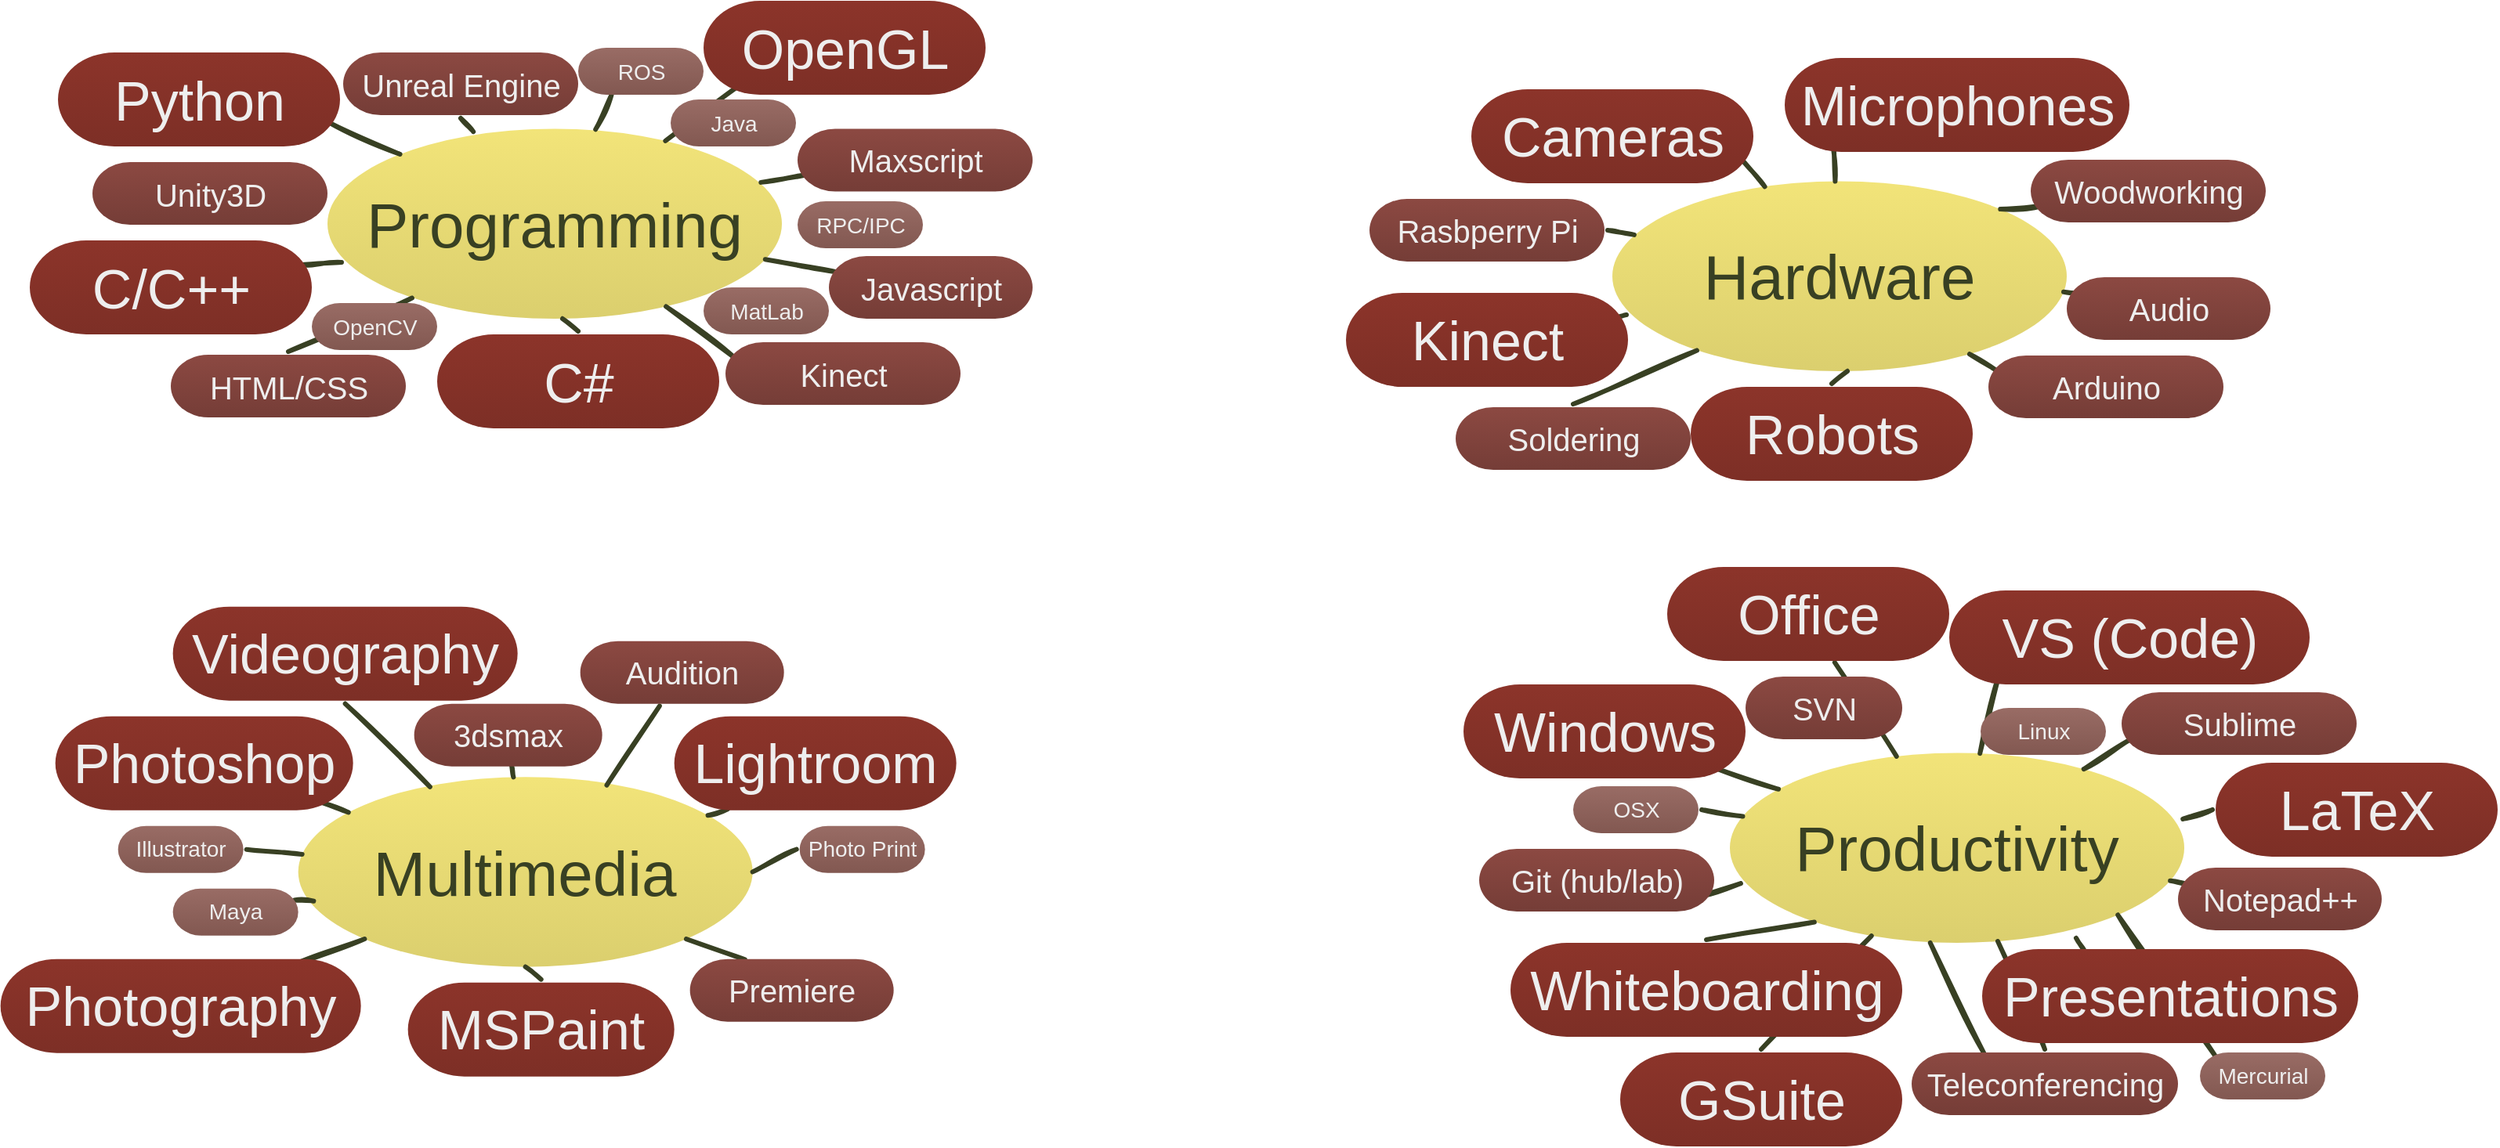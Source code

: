 <mxfile version="13.10.9" type="github">
  <diagram id="6a731a19-8d31-9384-78a2-239565b7b9f0" name="Page-1">
    <mxGraphModel dx="2" dy="1" grid="1" gridSize="10" guides="1" tooltips="1" connect="1" arrows="1" fold="1" page="1" pageScale="1" pageWidth="1600" pageHeight="800" background="#ffffff" math="0" shadow="0">
      <root>
        <mxCell id="0" />
        <mxCell id="1" parent="0" />
        <mxCell id="1350" value="Hardware" style="ellipse;whiteSpace=wrap;html=1;shadow=0;fontFamily=Helvetica;fontSize=40;align=center;strokeWidth=3;strokeColor=none;fillColor=#F2E479;fontColor=#384023;gradientColor=#DBCF6E;fontStyle=0;perimeter=ellipsePerimeter;" parent="1" vertex="1">
          <mxGeometry x="1030" y="128.75" width="290" height="121.25" as="geometry" />
        </mxCell>
        <mxCell id="iaC6b17GLmA-YWx4HKnk-1615" style="edgeStyle=none;rounded=0;sketch=1;fillWeight=0;hachureGap=4;hachureAngle=-41;jiggle=1;simplification=0;orthogonalLoop=1;jettySize=auto;html=1;exitX=0;exitY=0.75;exitDx=0;exitDy=0;entryX=1;entryY=0;entryDx=0;entryDy=0;startSize=5;endArrow=none;strokeColor=#384023;strokeWidth=3;fillColor=#b0e3e6;fontSize=35;fontColor=#384023;" parent="1" source="iaC6b17GLmA-YWx4HKnk-1555" target="1350" edge="1">
          <mxGeometry relative="1" as="geometry" />
        </mxCell>
        <mxCell id="iaC6b17GLmA-YWx4HKnk-1555" value="Woodworking" style="rounded=1;strokeWidth=3;shadow=0;html=1;fontSize=20;strokeColor=none;fontColor=#EEEEEE;arcSize=60;absoluteArcSize=0;perimeter=ellipsePerimeter;fillColor=#8C4942;gradientColor=#753D37;" parent="1" vertex="1">
          <mxGeometry x="1297" y="115" width="150" height="40" as="geometry" />
        </mxCell>
        <mxCell id="iaC6b17GLmA-YWx4HKnk-1620" style="edgeStyle=none;rounded=0;sketch=1;fillWeight=0;hachureGap=4;hachureAngle=-41;jiggle=1;simplification=0;orthogonalLoop=1;jettySize=auto;html=1;exitX=1;exitY=0.5;exitDx=0;exitDy=0;startSize=5;endArrow=none;strokeColor=#384023;strokeWidth=3;fillColor=#b0e3e6;fontSize=35;fontColor=#384023;entryX=0.048;entryY=0.282;entryDx=0;entryDy=0;entryPerimeter=0;" parent="1" source="iaC6b17GLmA-YWx4HKnk-1567" target="1350" edge="1">
          <mxGeometry relative="1" as="geometry" />
        </mxCell>
        <mxCell id="iaC6b17GLmA-YWx4HKnk-1567" value="Rasbperry Pi" style="rounded=1;strokeWidth=3;shadow=0;html=1;fontSize=20;strokeColor=none;glass=0;perimeterSpacing=2;arcSize=60;fillOpacity=100;fontColor=#EEEEEE;absoluteArcSize=0;perimeter=ellipsePerimeter;fillColor=#8C4942;gradientColor=#753D37;" parent="1" vertex="1">
          <mxGeometry x="875" y="140" width="150" height="40" as="geometry" />
        </mxCell>
        <mxCell id="iaC6b17GLmA-YWx4HKnk-1618" style="edgeStyle=none;rounded=0;sketch=1;fillWeight=0;hachureGap=4;hachureAngle=-41;jiggle=1;simplification=0;orthogonalLoop=1;jettySize=auto;html=1;exitX=0;exitY=0.25;exitDx=0;exitDy=0;startSize=5;endArrow=none;strokeColor=#384023;strokeWidth=3;fillColor=#b0e3e6;fontSize=35;fontColor=#384023;" parent="1" source="iaC6b17GLmA-YWx4HKnk-1568" target="1350" edge="1">
          <mxGeometry relative="1" as="geometry" />
        </mxCell>
        <mxCell id="iaC6b17GLmA-YWx4HKnk-1568" value="Arduino" style="rounded=1;strokeWidth=3;shadow=0;html=1;fontSize=20;strokeColor=none;glass=0;perimeterSpacing=2;arcSize=60;fillOpacity=100;fontColor=#EEEEEE;absoluteArcSize=0;perimeter=ellipsePerimeter;fillColor=#8C4942;gradientColor=#753D37;" parent="1" vertex="1">
          <mxGeometry x="1270" y="240" width="150" height="40" as="geometry" />
        </mxCell>
        <mxCell id="iaC6b17GLmA-YWx4HKnk-1613" style="edgeStyle=none;rounded=0;sketch=1;fillWeight=0;hachureGap=4;hachureAngle=-41;jiggle=1;simplification=0;orthogonalLoop=1;jettySize=auto;html=1;exitX=1;exitY=0.75;exitDx=0;exitDy=0;startSize=5;endArrow=none;strokeColor=#384023;strokeWidth=3;fillColor=#b0e3e6;fontSize=35;fontColor=#384023;" parent="1" source="iaC6b17GLmA-YWx4HKnk-1569" target="1350" edge="1">
          <mxGeometry relative="1" as="geometry" />
        </mxCell>
        <mxCell id="iaC6b17GLmA-YWx4HKnk-1569" value="Cameras" style="rounded=1;strokeWidth=3;shadow=0;html=1;fontSize=35;strokeColor=none;fillColor=#8C342A;glass=0;perimeterSpacing=2;arcSize=60;fillOpacity=100;fontColor=#EEEEEE;absoluteArcSize=0;gradientColor=#7D2F26;perimeter=ellipsePerimeter;" parent="1" vertex="1">
          <mxGeometry x="940" y="70" width="180" height="60" as="geometry" />
        </mxCell>
        <mxCell id="iaC6b17GLmA-YWx4HKnk-1619" style="edgeStyle=none;rounded=0;sketch=1;fillWeight=0;hachureGap=4;hachureAngle=-41;jiggle=1;simplification=0;orthogonalLoop=1;jettySize=auto;html=1;exitX=1;exitY=0.25;exitDx=0;exitDy=0;entryX=0.031;entryY=0.703;entryDx=0;entryDy=0;entryPerimeter=0;startSize=5;endArrow=none;strokeColor=#384023;strokeWidth=3;fillColor=#b0e3e6;fontSize=35;fontColor=#384023;" parent="1" source="iaC6b17GLmA-YWx4HKnk-1579" target="1350" edge="1">
          <mxGeometry relative="1" as="geometry" />
        </mxCell>
        <mxCell id="iaC6b17GLmA-YWx4HKnk-1579" value="Kinect" style="rounded=1;strokeWidth=3;shadow=0;html=1;fontSize=35;strokeColor=none;fillColor=#8C342A;glass=0;perimeterSpacing=2;arcSize=60;fillOpacity=100;fontColor=#EEEEEE;absoluteArcSize=0;gradientColor=#7D2F26;perimeter=ellipsePerimeter;" parent="1" vertex="1">
          <mxGeometry x="860" y="200" width="180" height="60" as="geometry" />
        </mxCell>
        <mxCell id="iaC6b17GLmA-YWx4HKnk-1614" style="edgeStyle=none;rounded=0;sketch=1;fillWeight=0;hachureGap=4;hachureAngle=-41;jiggle=1;simplification=0;orthogonalLoop=1;jettySize=auto;html=1;exitX=0;exitY=1;exitDx=0;exitDy=0;startSize=5;endArrow=none;strokeColor=#384023;strokeWidth=3;fillColor=#b0e3e6;fontSize=35;fontColor=#384023;" parent="1" source="iaC6b17GLmA-YWx4HKnk-1582" target="1350" edge="1">
          <mxGeometry relative="1" as="geometry" />
        </mxCell>
        <mxCell id="iaC6b17GLmA-YWx4HKnk-1582" value="Microphones" style="rounded=1;strokeWidth=3;shadow=0;fontSize=35;strokeColor=none;fillColor=#8C342A;glass=0;perimeterSpacing=2;arcSize=60;fillOpacity=100;labelBackgroundColor=none;labelBorderColor=none;html=1;fontFamily=Helvetica;absoluteArcSize=0;imageAspect=1;portConstraintRotation=0;container=0;comic=0;fontColor=#EEEEEE;gradientColor=#7D2F26;perimeter=ellipsePerimeter;" parent="1" vertex="1">
          <mxGeometry x="1140" y="50" width="220" height="60" as="geometry" />
        </mxCell>
        <mxCell id="iaC6b17GLmA-YWx4HKnk-1622" style="edgeStyle=none;rounded=0;sketch=1;fillWeight=0;hachureGap=4;hachureAngle=-41;jiggle=1;simplification=0;orthogonalLoop=1;jettySize=auto;html=1;exitX=0.5;exitY=0;exitDx=0;exitDy=0;entryX=0.186;entryY=0.891;entryDx=0;entryDy=0;entryPerimeter=0;startSize=5;endArrow=none;strokeColor=#384023;strokeWidth=3;fillColor=#b0e3e6;fontSize=35;fontColor=#384023;" parent="1" source="iaC6b17GLmA-YWx4HKnk-1584" target="1350" edge="1">
          <mxGeometry relative="1" as="geometry" />
        </mxCell>
        <mxCell id="iaC6b17GLmA-YWx4HKnk-1584" value="Soldering" style="rounded=1;strokeWidth=3;shadow=0;html=1;fontSize=20;strokeColor=none;glass=0;perimeterSpacing=2;arcSize=60;fillOpacity=100;fontColor=#EEEEEE;absoluteArcSize=0;perimeter=ellipsePerimeter;fillColor=#8C4942;gradientColor=#753D37;" parent="1" vertex="1">
          <mxGeometry x="930" y="273" width="150" height="40" as="geometry" />
        </mxCell>
        <mxCell id="iaC6b17GLmA-YWx4HKnk-1616" style="edgeStyle=none;rounded=0;sketch=1;fillWeight=0;hachureGap=4;hachureAngle=-41;jiggle=1;simplification=0;orthogonalLoop=1;jettySize=auto;html=1;exitX=0;exitY=0.25;exitDx=0;exitDy=0;startSize=5;endArrow=none;strokeColor=#384023;strokeWidth=3;fillColor=#b0e3e6;fontSize=35;fontColor=#384023;" parent="1" source="iaC6b17GLmA-YWx4HKnk-1587" target="1350" edge="1">
          <mxGeometry relative="1" as="geometry" />
        </mxCell>
        <mxCell id="iaC6b17GLmA-YWx4HKnk-1587" value="Audio" style="rounded=1;strokeWidth=3;shadow=0;html=1;fontSize=20;glass=0;sketch=0;strokeColor=none;perimeterSpacing=2;arcSize=60;fillOpacity=100;fontColor=#EEEEEE;absoluteArcSize=0;perimeter=ellipsePerimeter;fillColor=#8C4942;gradientColor=#753D37;" parent="1" vertex="1">
          <mxGeometry x="1320" y="190" width="130" height="40" as="geometry" />
        </mxCell>
        <mxCell id="iaC6b17GLmA-YWx4HKnk-1617" style="edgeStyle=none;rounded=0;sketch=1;fillWeight=0;hachureGap=4;hachureAngle=-41;jiggle=1;simplification=0;orthogonalLoop=1;jettySize=auto;html=1;exitX=0.5;exitY=0;exitDx=0;exitDy=0;startSize=5;endArrow=none;strokeColor=#384023;strokeWidth=3;fillColor=#b0e3e6;fontSize=35;fontColor=#384023;" parent="1" source="iaC6b17GLmA-YWx4HKnk-1588" edge="1">
          <mxGeometry relative="1" as="geometry">
            <mxPoint x="1180" y="250" as="targetPoint" />
          </mxGeometry>
        </mxCell>
        <mxCell id="iaC6b17GLmA-YWx4HKnk-1588" value="Robots" style="rounded=1;strokeWidth=3;shadow=0;html=1;fontSize=35;strokeColor=none;fillColor=#8C342A;glass=0;perimeterSpacing=2;arcSize=60;fillOpacity=100;fontColor=#EEEEEE;absoluteArcSize=0;gradientColor=#7D2F26;perimeter=ellipsePerimeter;" parent="1" vertex="1">
          <mxGeometry x="1080" y="260" width="180" height="60" as="geometry" />
        </mxCell>
        <mxCell id="XpdubO5JGkFEaOIm9_27-1350" value="Programming" style="ellipse;whiteSpace=wrap;html=1;shadow=0;fontFamily=Helvetica;fontSize=40;align=center;strokeWidth=3;strokeColor=none;fillColor=#F2E479;fontColor=#384023;gradientColor=#DBCF6E;fontStyle=0;perimeter=ellipsePerimeter;" parent="1" vertex="1">
          <mxGeometry x="210" y="95.25" width="290" height="121.25" as="geometry" />
        </mxCell>
        <mxCell id="XpdubO5JGkFEaOIm9_27-1351" style="edgeStyle=none;rounded=0;sketch=1;fillWeight=0;hachureGap=4;hachureAngle=-41;jiggle=1;simplification=0;orthogonalLoop=1;jettySize=auto;html=1;exitX=0;exitY=0.75;exitDx=0;exitDy=0;entryX=0.954;entryY=0.282;entryDx=0;entryDy=0;entryPerimeter=0;startSize=5;endArrow=none;strokeColor=#384023;strokeWidth=3;fillColor=#b0e3e6;fontSize=35;fontColor=#384023;" parent="1" source="XpdubO5JGkFEaOIm9_27-1352" target="XpdubO5JGkFEaOIm9_27-1350" edge="1">
          <mxGeometry relative="1" as="geometry" />
        </mxCell>
        <mxCell id="XpdubO5JGkFEaOIm9_27-1352" value="Maxscript" style="rounded=1;strokeWidth=3;shadow=0;html=1;fontSize=20;strokeColor=none;fontColor=#EEEEEE;arcSize=60;absoluteArcSize=0;perimeter=ellipsePerimeter;fillColor=#8C4942;gradientColor=#753D37;" parent="1" vertex="1">
          <mxGeometry x="510" y="95.25" width="150" height="40" as="geometry" />
        </mxCell>
        <mxCell id="XpdubO5JGkFEaOIm9_27-1353" value="Unity3D" style="rounded=1;strokeWidth=3;shadow=0;html=1;fontSize=20;strokeColor=none;fontColor=#EEEEEE;arcSize=60;absoluteArcSize=0;perimeter=ellipsePerimeter;fillColor=#8C4942;gradientColor=#753D37;" parent="1" vertex="1">
          <mxGeometry x="60" y="116.5" width="150" height="40" as="geometry" />
        </mxCell>
        <mxCell id="XpdubO5JGkFEaOIm9_27-1354" style="edgeStyle=none;rounded=0;sketch=1;fillWeight=0;hachureGap=4;hachureAngle=-41;jiggle=1;simplification=0;orthogonalLoop=1;jettySize=auto;html=1;exitX=0.5;exitY=1;exitDx=0;exitDy=0;entryX=0.321;entryY=0.015;entryDx=0;entryDy=0;entryPerimeter=0;startSize=5;endArrow=none;strokeColor=#384023;strokeWidth=3;fillColor=#b0e3e6;fontSize=35;fontColor=#384023;" parent="1" source="XpdubO5JGkFEaOIm9_27-1355" target="XpdubO5JGkFEaOIm9_27-1350" edge="1">
          <mxGeometry relative="1" as="geometry" />
        </mxCell>
        <mxCell id="XpdubO5JGkFEaOIm9_27-1355" value="Unreal Engine" style="rounded=1;strokeWidth=3;shadow=0;html=1;fontSize=20;strokeColor=none;glass=0;perimeterSpacing=2;arcSize=60;fillOpacity=100;fontColor=#EEEEEE;absoluteArcSize=0;perimeter=ellipsePerimeter;fillColor=#8C4942;gradientColor=#753D37;" parent="1" vertex="1">
          <mxGeometry x="220" y="46.5" width="150" height="40" as="geometry" />
        </mxCell>
        <mxCell id="XpdubO5JGkFEaOIm9_27-1356" style="edgeStyle=none;rounded=0;sketch=1;fillWeight=0;hachureGap=4;hachureAngle=-41;jiggle=1;simplification=0;orthogonalLoop=1;jettySize=auto;html=1;exitX=0;exitY=0.25;exitDx=0;exitDy=0;startSize=5;endArrow=none;strokeColor=#384023;strokeWidth=3;fillColor=#b0e3e6;fontSize=35;fontColor=#384023;" parent="1" source="XpdubO5JGkFEaOIm9_27-1357" target="XpdubO5JGkFEaOIm9_27-1350" edge="1">
          <mxGeometry relative="1" as="geometry" />
        </mxCell>
        <mxCell id="XpdubO5JGkFEaOIm9_27-1357" value="Kinect" style="rounded=1;strokeWidth=3;shadow=0;html=1;fontSize=20;strokeColor=none;glass=0;perimeterSpacing=2;arcSize=60;fillOpacity=100;fontColor=#EEEEEE;absoluteArcSize=0;perimeter=ellipsePerimeter;fillColor=#8C4942;gradientColor=#753D37;" parent="1" vertex="1">
          <mxGeometry x="464" y="231.5" width="150" height="40" as="geometry" />
        </mxCell>
        <mxCell id="XpdubO5JGkFEaOIm9_27-1358" style="edgeStyle=none;rounded=0;sketch=1;fillWeight=0;hachureGap=4;hachureAngle=-41;jiggle=1;simplification=0;orthogonalLoop=1;jettySize=auto;html=1;exitX=1;exitY=0.75;exitDx=0;exitDy=0;startSize=5;endArrow=none;strokeColor=#384023;strokeWidth=3;fillColor=#b0e3e6;fontSize=35;fontColor=#384023;" parent="1" source="XpdubO5JGkFEaOIm9_27-1359" target="XpdubO5JGkFEaOIm9_27-1350" edge="1">
          <mxGeometry relative="1" as="geometry" />
        </mxCell>
        <mxCell id="XpdubO5JGkFEaOIm9_27-1359" value="Python" style="rounded=1;strokeWidth=3;shadow=0;html=1;fontSize=35;strokeColor=none;fillColor=#8C342A;glass=0;perimeterSpacing=2;arcSize=60;fillOpacity=100;fontColor=#EEEEEE;absoluteArcSize=0;gradientColor=#7D2F26;perimeter=ellipsePerimeter;" parent="1" vertex="1">
          <mxGeometry x="38" y="46.5" width="180" height="60" as="geometry" />
        </mxCell>
        <mxCell id="XpdubO5JGkFEaOIm9_27-1360" style="edgeStyle=none;rounded=0;sketch=1;fillWeight=0;hachureGap=4;hachureAngle=-41;jiggle=1;simplification=0;orthogonalLoop=1;jettySize=auto;html=1;exitX=1;exitY=0.25;exitDx=0;exitDy=0;entryX=0.031;entryY=0.703;entryDx=0;entryDy=0;entryPerimeter=0;startSize=5;endArrow=none;strokeColor=#384023;strokeWidth=3;fillColor=#b0e3e6;fontSize=35;fontColor=#384023;" parent="1" source="XpdubO5JGkFEaOIm9_27-1361" target="XpdubO5JGkFEaOIm9_27-1350" edge="1">
          <mxGeometry relative="1" as="geometry" />
        </mxCell>
        <mxCell id="XpdubO5JGkFEaOIm9_27-1361" value="C/C++" style="rounded=1;strokeWidth=3;shadow=0;html=1;fontSize=35;strokeColor=none;fillColor=#8C342A;glass=0;perimeterSpacing=2;arcSize=60;fillOpacity=100;fontColor=#EEEEEE;absoluteArcSize=0;gradientColor=#7D2F26;perimeter=ellipsePerimeter;" parent="1" vertex="1">
          <mxGeometry x="20" y="166.5" width="180" height="60" as="geometry" />
        </mxCell>
        <mxCell id="XpdubO5JGkFEaOIm9_27-1362" style="edgeStyle=none;rounded=0;sketch=1;fillWeight=0;hachureGap=4;hachureAngle=-41;jiggle=1;simplification=0;orthogonalLoop=1;jettySize=auto;html=1;exitX=0;exitY=1;exitDx=0;exitDy=0;startSize=5;endArrow=none;strokeColor=#384023;strokeWidth=3;fillColor=#b0e3e6;fontSize=35;fontColor=#384023;" parent="1" source="XpdubO5JGkFEaOIm9_27-1363" target="XpdubO5JGkFEaOIm9_27-1350" edge="1">
          <mxGeometry relative="1" as="geometry" />
        </mxCell>
        <mxCell id="XpdubO5JGkFEaOIm9_27-1363" value="OpenGL" style="rounded=1;strokeWidth=3;shadow=0;fontSize=35;strokeColor=none;fillColor=#8C342A;glass=0;perimeterSpacing=2;arcSize=60;fillOpacity=100;labelBackgroundColor=none;labelBorderColor=none;html=1;fontFamily=Helvetica;absoluteArcSize=0;imageAspect=1;portConstraintRotation=0;container=0;comic=0;fontColor=#EEEEEE;gradientColor=#7D2F26;perimeter=ellipsePerimeter;" parent="1" vertex="1">
          <mxGeometry x="450" y="13.5" width="180" height="60" as="geometry" />
        </mxCell>
        <mxCell id="XpdubO5JGkFEaOIm9_27-1364" style="edgeStyle=none;rounded=0;sketch=1;fillWeight=0;hachureGap=4;hachureAngle=-41;jiggle=1;simplification=0;orthogonalLoop=1;jettySize=auto;html=1;exitX=0.25;exitY=1;exitDx=0;exitDy=0;entryX=0.59;entryY=0.003;entryDx=0;entryDy=0;entryPerimeter=0;startSize=5;endArrow=none;strokeColor=#384023;strokeWidth=3;fillColor=#b0e3e6;fontSize=35;fontColor=#384023;" parent="1" source="XpdubO5JGkFEaOIm9_27-1365" target="XpdubO5JGkFEaOIm9_27-1350" edge="1">
          <mxGeometry relative="1" as="geometry" />
        </mxCell>
        <mxCell id="XpdubO5JGkFEaOIm9_27-1365" value="&lt;div style=&quot;font-size: 14px;&quot;&gt;ROS&lt;/div&gt;" style="rounded=1;strokeWidth=3;shadow=0;html=1;fontSize=14;strokeColor=none;glass=0;perimeterSpacing=2;arcSize=60;fillOpacity=100;fontColor=#EEEEEE;absoluteArcSize=0;perimeter=ellipsePerimeter;fillColor=#996C65;gradientColor=#825851;" parent="1" vertex="1">
          <mxGeometry x="370" y="43.5" width="80" height="30" as="geometry" />
        </mxCell>
        <mxCell id="XpdubO5JGkFEaOIm9_27-1366" style="edgeStyle=none;rounded=0;sketch=1;fillWeight=0;hachureGap=4;hachureAngle=-41;jiggle=1;simplification=0;orthogonalLoop=1;jettySize=auto;html=1;exitX=0.5;exitY=0;exitDx=0;exitDy=0;entryX=0.186;entryY=0.891;entryDx=0;entryDy=0;entryPerimeter=0;startSize=5;endArrow=none;strokeColor=#384023;strokeWidth=3;fillColor=#b0e3e6;fontSize=35;fontColor=#384023;" parent="1" source="XpdubO5JGkFEaOIm9_27-1367" target="XpdubO5JGkFEaOIm9_27-1350" edge="1">
          <mxGeometry relative="1" as="geometry" />
        </mxCell>
        <mxCell id="XpdubO5JGkFEaOIm9_27-1367" value="HTML/CSS" style="rounded=1;strokeWidth=3;shadow=0;html=1;fontSize=20;strokeColor=none;glass=0;perimeterSpacing=2;arcSize=60;fillOpacity=100;fontColor=#EEEEEE;absoluteArcSize=0;perimeter=ellipsePerimeter;fillColor=#8C4942;gradientColor=#753D37;" parent="1" vertex="1">
          <mxGeometry x="110" y="239.5" width="150" height="40" as="geometry" />
        </mxCell>
        <mxCell id="XpdubO5JGkFEaOIm9_27-1368" value="RPC/IPC" style="rounded=1;strokeWidth=3;shadow=0;html=1;fontSize=14;strokeColor=none;glass=0;perimeterSpacing=2;arcSize=60;fillOpacity=100;fontColor=#EEEEEE;absoluteArcSize=0;perimeter=ellipsePerimeter;fillColor=#996C65;gradientColor=#825851;" parent="1" vertex="1">
          <mxGeometry x="510" y="141.5" width="80" height="30" as="geometry" />
        </mxCell>
        <mxCell id="XpdubO5JGkFEaOIm9_27-1369" style="edgeStyle=none;rounded=0;sketch=1;fillWeight=0;hachureGap=4;hachureAngle=-41;jiggle=1;simplification=0;orthogonalLoop=1;jettySize=auto;html=1;exitX=0;exitY=0.25;exitDx=0;exitDy=0;startSize=5;endArrow=none;strokeColor=#384023;strokeWidth=3;fillColor=#b0e3e6;fontSize=35;fontColor=#384023;" parent="1" source="XpdubO5JGkFEaOIm9_27-1370" target="XpdubO5JGkFEaOIm9_27-1350" edge="1">
          <mxGeometry relative="1" as="geometry" />
        </mxCell>
        <mxCell id="XpdubO5JGkFEaOIm9_27-1370" value="Javascript" style="rounded=1;strokeWidth=3;shadow=0;html=1;fontSize=20;glass=0;sketch=0;strokeColor=none;perimeterSpacing=2;arcSize=60;fillOpacity=100;fontColor=#EEEEEE;absoluteArcSize=0;perimeter=ellipsePerimeter;fillColor=#8C4942;gradientColor=#753D37;" parent="1" vertex="1">
          <mxGeometry x="530" y="176.5" width="130" height="40" as="geometry" />
        </mxCell>
        <mxCell id="XpdubO5JGkFEaOIm9_27-1371" style="edgeStyle=none;rounded=0;sketch=1;fillWeight=0;hachureGap=4;hachureAngle=-41;jiggle=1;simplification=0;orthogonalLoop=1;jettySize=auto;html=1;exitX=0.5;exitY=0;exitDx=0;exitDy=0;startSize=5;endArrow=none;strokeColor=#384023;strokeWidth=3;fillColor=#b0e3e6;fontSize=35;fontColor=#384023;" parent="1" source="XpdubO5JGkFEaOIm9_27-1372" edge="1">
          <mxGeometry relative="1" as="geometry">
            <mxPoint x="360" y="216.5" as="targetPoint" />
          </mxGeometry>
        </mxCell>
        <mxCell id="XpdubO5JGkFEaOIm9_27-1372" value="C#" style="rounded=1;strokeWidth=3;shadow=0;html=1;fontSize=35;strokeColor=none;fillColor=#8C342A;glass=0;perimeterSpacing=2;arcSize=60;fillOpacity=100;fontColor=#EEEEEE;absoluteArcSize=0;gradientColor=#7D2F26;perimeter=ellipsePerimeter;" parent="1" vertex="1">
          <mxGeometry x="280" y="226.5" width="180" height="60" as="geometry" />
        </mxCell>
        <mxCell id="XpdubO5JGkFEaOIm9_27-1373" value="Java" style="rounded=1;strokeWidth=3;shadow=0;html=1;fontSize=14;strokeColor=none;glass=0;perimeterSpacing=2;arcSize=60;fillOpacity=100;fontColor=#EEEEEE;absoluteArcSize=0;perimeter=ellipsePerimeter;fillColor=#996C65;gradientColor=#825851;" parent="1" vertex="1">
          <mxGeometry x="429" y="76.5" width="80" height="30" as="geometry" />
        </mxCell>
        <mxCell id="XpdubO5JGkFEaOIm9_27-1374" value="MatLab" style="rounded=1;strokeWidth=3;shadow=0;html=1;fontSize=14;strokeColor=none;glass=0;perimeterSpacing=2;arcSize=60;fillOpacity=100;fontColor=#EEEEEE;absoluteArcSize=0;perimeter=ellipsePerimeter;fillColor=#996C65;gradientColor=#825851;" parent="1" vertex="1">
          <mxGeometry x="450" y="196.5" width="80" height="30" as="geometry" />
        </mxCell>
        <mxCell id="XpdubO5JGkFEaOIm9_27-1375" value="OpenCV" style="rounded=1;strokeWidth=3;shadow=0;html=1;fontSize=14;strokeColor=none;glass=0;perimeterSpacing=2;arcSize=60;fillOpacity=100;fontColor=#EEEEEE;absoluteArcSize=0;perimeter=ellipsePerimeter;fillColor=#996C65;gradientColor=#825851;" parent="1" vertex="1">
          <mxGeometry x="200" y="206.5" width="80" height="30" as="geometry" />
        </mxCell>
        <mxCell id="XpdubO5JGkFEaOIm9_27-1376" value="Multimedia" style="ellipse;whiteSpace=wrap;html=1;shadow=0;fontFamily=Helvetica;fontSize=40;align=center;strokeWidth=3;strokeColor=none;fillColor=#F2E479;fontColor=#384023;gradientColor=#DBCF6E;fontStyle=0;perimeter=ellipsePerimeter;" parent="1" vertex="1">
          <mxGeometry x="191.33" y="509.08" width="290" height="121.25" as="geometry" />
        </mxCell>
        <mxCell id="XpdubO5JGkFEaOIm9_27-1377" style="edgeStyle=none;rounded=0;sketch=1;fillWeight=0;hachureGap=4;hachureAngle=-41;jiggle=1;simplification=0;orthogonalLoop=1;jettySize=auto;html=1;startSize=5;endArrow=none;strokeColor=#384023;strokeWidth=3;fillColor=#b0e3e6;fontSize=35;fontColor=#384023;" parent="1" source="XpdubO5JGkFEaOIm9_27-1378" target="XpdubO5JGkFEaOIm9_27-1376" edge="1">
          <mxGeometry relative="1" as="geometry" />
        </mxCell>
        <mxCell id="XpdubO5JGkFEaOIm9_27-1378" value="3dsmax" style="rounded=1;strokeWidth=3;shadow=0;html=1;fontSize=20;strokeColor=none;fontColor=#EEEEEE;arcSize=60;absoluteArcSize=0;perimeter=ellipsePerimeter;fillColor=#8C4942;gradientColor=#753D37;" parent="1" vertex="1">
          <mxGeometry x="265.33" y="462.33" width="120" height="40" as="geometry" />
        </mxCell>
        <mxCell id="XpdubO5JGkFEaOIm9_27-1379" style="edgeStyle=none;rounded=0;sketch=1;fillWeight=0;hachureGap=4;hachureAngle=-41;jiggle=1;simplification=0;orthogonalLoop=1;jettySize=auto;html=1;startSize=5;endArrow=none;strokeColor=#384023;strokeWidth=3;fillColor=#b0e3e6;fontSize=35;fontColor=#384023;entryX=0.679;entryY=0.043;entryDx=0;entryDy=0;entryPerimeter=0;" parent="1" source="XpdubO5JGkFEaOIm9_27-1380" target="XpdubO5JGkFEaOIm9_27-1376" edge="1">
          <mxGeometry relative="1" as="geometry" />
        </mxCell>
        <mxCell id="XpdubO5JGkFEaOIm9_27-1380" value="Audition" style="rounded=1;strokeWidth=3;shadow=0;html=1;fontSize=20;strokeColor=none;glass=0;perimeterSpacing=2;arcSize=60;fillOpacity=100;fontColor=#EEEEEE;absoluteArcSize=0;perimeter=ellipsePerimeter;fillColor=#8C4942;gradientColor=#753D37;" parent="1" vertex="1">
          <mxGeometry x="371.33" y="422.33" width="130" height="40" as="geometry" />
        </mxCell>
        <mxCell id="XpdubO5JGkFEaOIm9_27-1381" style="edgeStyle=none;rounded=0;sketch=1;fillWeight=0;hachureGap=4;hachureAngle=-41;jiggle=1;simplification=0;orthogonalLoop=1;jettySize=auto;html=1;exitX=0.196;exitY=0.957;exitDx=0;exitDy=0;startSize=5;endArrow=none;strokeColor=#384023;strokeWidth=3;fillColor=#b0e3e6;fontSize=35;fontColor=#384023;exitPerimeter=0;" parent="1" source="XpdubO5JGkFEaOIm9_27-1382" target="XpdubO5JGkFEaOIm9_27-1376" edge="1">
          <mxGeometry relative="1" as="geometry" />
        </mxCell>
        <mxCell id="XpdubO5JGkFEaOIm9_27-1382" value="Lightroom" style="rounded=1;strokeWidth=3;shadow=0;html=1;fontSize=35;strokeColor=none;fillColor=#8C342A;glass=0;perimeterSpacing=2;arcSize=60;fillOpacity=100;fontColor=#EEEEEE;absoluteArcSize=0;gradientColor=#7D2F26;perimeter=ellipsePerimeter;" parent="1" vertex="1">
          <mxGeometry x="431.33" y="470.33" width="180" height="60" as="geometry" />
        </mxCell>
        <mxCell id="XpdubO5JGkFEaOIm9_27-1383" style="edgeStyle=none;rounded=0;sketch=1;fillWeight=0;hachureGap=4;hachureAngle=-41;jiggle=1;simplification=0;orthogonalLoop=1;jettySize=auto;html=1;entryX=0;entryY=1;entryDx=0;entryDy=0;startSize=5;endArrow=none;strokeColor=#384023;strokeWidth=3;fillColor=#b0e3e6;fontSize=35;fontColor=#384023;" parent="1" source="XpdubO5JGkFEaOIm9_27-1384" target="XpdubO5JGkFEaOIm9_27-1376" edge="1">
          <mxGeometry relative="1" as="geometry" />
        </mxCell>
        <mxCell id="XpdubO5JGkFEaOIm9_27-1384" value="Photography" style="rounded=1;strokeWidth=3;shadow=0;html=1;fontSize=35;strokeColor=none;fillColor=#8C342A;glass=0;perimeterSpacing=2;arcSize=60;fillOpacity=100;fontColor=#EEEEEE;absoluteArcSize=0;gradientColor=#7D2F26;perimeter=ellipsePerimeter;" parent="1" vertex="1">
          <mxGeometry x="1.33" y="625.33" width="230" height="60" as="geometry" />
        </mxCell>
        <mxCell id="XpdubO5JGkFEaOIm9_27-1385" style="edgeStyle=none;rounded=0;sketch=1;fillWeight=0;hachureGap=4;hachureAngle=-41;jiggle=1;simplification=0;orthogonalLoop=1;jettySize=auto;html=1;startSize=5;endArrow=none;strokeColor=#384023;strokeWidth=3;fillColor=#b0e3e6;fontSize=35;fontColor=#384023;" parent="1" source="XpdubO5JGkFEaOIm9_27-1386" target="XpdubO5JGkFEaOIm9_27-1376" edge="1">
          <mxGeometry relative="1" as="geometry" />
        </mxCell>
        <mxCell id="XpdubO5JGkFEaOIm9_27-1386" value="Photoshop" style="rounded=1;strokeWidth=3;shadow=0;fontSize=35;strokeColor=none;fillColor=#8C342A;glass=0;perimeterSpacing=2;arcSize=60;fillOpacity=100;labelBackgroundColor=none;labelBorderColor=none;html=1;fontFamily=Helvetica;absoluteArcSize=0;imageAspect=1;portConstraintRotation=0;container=0;comic=0;fontColor=#EEEEEE;gradientColor=#7D2F26;perimeter=ellipsePerimeter;" parent="1" vertex="1">
          <mxGeometry x="36.33" y="470.33" width="190" height="60" as="geometry" />
        </mxCell>
        <mxCell id="XpdubO5JGkFEaOIm9_27-1387" style="edgeStyle=none;rounded=0;sketch=1;fillWeight=0;hachureGap=4;hachureAngle=-41;jiggle=1;simplification=0;orthogonalLoop=1;jettySize=auto;html=1;exitX=0;exitY=0.5;exitDx=0;exitDy=0;entryX=1;entryY=0.5;entryDx=0;entryDy=0;startSize=5;endArrow=none;strokeColor=#384023;strokeWidth=3;fillColor=#b0e3e6;fontSize=35;fontColor=#384023;" parent="1" source="XpdubO5JGkFEaOIm9_27-1388" target="XpdubO5JGkFEaOIm9_27-1376" edge="1">
          <mxGeometry relative="1" as="geometry" />
        </mxCell>
        <mxCell id="XpdubO5JGkFEaOIm9_27-1388" value="Photo Print" style="rounded=1;strokeWidth=3;shadow=0;html=1;fontSize=14;strokeColor=none;glass=0;perimeterSpacing=2;arcSize=60;fillOpacity=100;fontColor=#EEEEEE;absoluteArcSize=0;perimeter=ellipsePerimeter;fillColor=#996C65;gradientColor=#825851;" parent="1" vertex="1">
          <mxGeometry x="511.33" y="540.33" width="80" height="30" as="geometry" />
        </mxCell>
        <mxCell id="XpdubO5JGkFEaOIm9_27-1389" style="edgeStyle=none;rounded=0;sketch=1;fillWeight=0;hachureGap=4;hachureAngle=-41;jiggle=1;simplification=0;orthogonalLoop=1;jettySize=auto;html=1;exitX=1;exitY=0.5;exitDx=0;exitDy=0;startSize=5;endArrow=none;strokeColor=#384023;strokeWidth=3;fillColor=#b0e3e6;fontSize=35;fontColor=#384023;" parent="1" source="XpdubO5JGkFEaOIm9_27-1390" target="XpdubO5JGkFEaOIm9_27-1376" edge="1">
          <mxGeometry relative="1" as="geometry" />
        </mxCell>
        <mxCell id="XpdubO5JGkFEaOIm9_27-1390" value="Illustrator" style="rounded=1;strokeWidth=3;shadow=0;html=1;fontSize=14;strokeColor=none;glass=0;perimeterSpacing=2;arcSize=60;fillOpacity=100;fontColor=#EEEEEE;absoluteArcSize=0;perimeter=ellipsePerimeter;fillColor=#996C65;gradientColor=#825851;" parent="1" vertex="1">
          <mxGeometry x="76.33" y="540.33" width="80" height="30" as="geometry" />
        </mxCell>
        <mxCell id="XpdubO5JGkFEaOIm9_27-1391" style="edgeStyle=none;rounded=0;sketch=1;fillWeight=0;hachureGap=4;hachureAngle=-41;jiggle=1;simplification=0;orthogonalLoop=1;jettySize=auto;html=1;exitX=0.5;exitY=1;exitDx=0;exitDy=0;entryX=0.29;entryY=0.052;entryDx=0;entryDy=0;entryPerimeter=0;startSize=5;endArrow=none;strokeColor=#384023;strokeWidth=3;fillColor=#b0e3e6;fontSize=35;fontColor=#384023;" parent="1" source="XpdubO5JGkFEaOIm9_27-1392" target="XpdubO5JGkFEaOIm9_27-1376" edge="1">
          <mxGeometry relative="1" as="geometry" />
        </mxCell>
        <mxCell id="XpdubO5JGkFEaOIm9_27-1392" value="Videography" style="rounded=1;strokeWidth=3;shadow=0;fontSize=35;strokeColor=none;fillColor=#8C342A;glass=0;perimeterSpacing=2;arcSize=60;fillOpacity=100;labelBackgroundColor=none;labelBorderColor=none;html=1;fontFamily=Helvetica;absoluteArcSize=0;imageAspect=1;portConstraintRotation=0;container=0;comic=0;fontColor=#EEEEEE;gradientColor=#7D2F26;perimeter=ellipsePerimeter;" parent="1" vertex="1">
          <mxGeometry x="111.33" y="400.33" width="220" height="60" as="geometry" />
        </mxCell>
        <mxCell id="XpdubO5JGkFEaOIm9_27-1393" style="edgeStyle=none;rounded=0;sketch=1;fillWeight=0;hachureGap=4;hachureAngle=-41;jiggle=1;simplification=0;orthogonalLoop=1;jettySize=auto;html=1;exitX=1;exitY=0.25;exitDx=0;exitDy=0;entryX=0.034;entryY=0.654;entryDx=0;entryDy=0;entryPerimeter=0;startSize=5;endArrow=none;strokeColor=#384023;strokeWidth=3;fillColor=#b0e3e6;fontSize=35;fontColor=#384023;" parent="1" source="XpdubO5JGkFEaOIm9_27-1394" target="XpdubO5JGkFEaOIm9_27-1376" edge="1">
          <mxGeometry relative="1" as="geometry" />
        </mxCell>
        <mxCell id="XpdubO5JGkFEaOIm9_27-1394" value="Maya" style="rounded=1;strokeWidth=3;shadow=0;html=1;fontSize=14;strokeColor=none;glass=0;perimeterSpacing=2;arcSize=60;fillOpacity=100;fontColor=#EEEEEE;absoluteArcSize=0;perimeter=ellipsePerimeter;fillColor=#996C65;gradientColor=#825851;" parent="1" vertex="1">
          <mxGeometry x="111.33" y="580.33" width="80" height="30" as="geometry" />
        </mxCell>
        <mxCell id="XpdubO5JGkFEaOIm9_27-1395" style="edgeStyle=none;rounded=0;sketch=1;fillWeight=0;hachureGap=4;hachureAngle=-41;jiggle=1;simplification=0;orthogonalLoop=1;jettySize=auto;html=1;exitX=0.25;exitY=0;exitDx=0;exitDy=0;entryX=1;entryY=1;entryDx=0;entryDy=0;startSize=5;endArrow=none;strokeColor=#384023;strokeWidth=3;fillColor=#b0e3e6;fontSize=35;fontColor=#384023;" parent="1" source="XpdubO5JGkFEaOIm9_27-1396" target="XpdubO5JGkFEaOIm9_27-1376" edge="1">
          <mxGeometry relative="1" as="geometry" />
        </mxCell>
        <mxCell id="XpdubO5JGkFEaOIm9_27-1396" value="Premiere" style="rounded=1;strokeWidth=3;shadow=0;html=1;fontSize=20;strokeColor=none;glass=0;perimeterSpacing=2;arcSize=60;fillOpacity=100;fontColor=#EEEEEE;absoluteArcSize=0;perimeter=ellipsePerimeter;fillColor=#8C4942;gradientColor=#753D37;" parent="1" vertex="1">
          <mxGeometry x="441.33" y="625.33" width="130" height="40" as="geometry" />
        </mxCell>
        <mxCell id="XpdubO5JGkFEaOIm9_27-1397" style="edgeStyle=none;rounded=0;sketch=1;fillWeight=0;hachureGap=4;hachureAngle=-41;jiggle=1;simplification=0;orthogonalLoop=1;jettySize=auto;html=1;exitX=0.5;exitY=0;exitDx=0;exitDy=0;entryX=0.5;entryY=1;entryDx=0;entryDy=0;startSize=5;endArrow=none;strokeColor=#384023;strokeWidth=3;fillColor=#b0e3e6;fontSize=35;fontColor=#384023;" parent="1" source="XpdubO5JGkFEaOIm9_27-1398" target="XpdubO5JGkFEaOIm9_27-1376" edge="1">
          <mxGeometry relative="1" as="geometry" />
        </mxCell>
        <mxCell id="XpdubO5JGkFEaOIm9_27-1398" value="MSPaint" style="rounded=1;strokeWidth=3;shadow=0;html=1;fontSize=35;strokeColor=none;fillColor=#8C342A;glass=0;perimeterSpacing=2;arcSize=60;fillOpacity=100;fontColor=#EEEEEE;absoluteArcSize=0;gradientColor=#7D2F26;perimeter=ellipsePerimeter;" parent="1" vertex="1">
          <mxGeometry x="261.33" y="640.33" width="170" height="60" as="geometry" />
        </mxCell>
        <mxCell id="XpdubO5JGkFEaOIm9_27-1399" value="Productivity" style="ellipse;whiteSpace=wrap;html=1;shadow=0;fontFamily=Helvetica;fontSize=40;align=center;strokeWidth=3;strokeColor=none;fillColor=#F2E479;fontColor=#384023;gradientColor=#DBCF6E;fontStyle=0;perimeter=ellipsePerimeter;" parent="1" vertex="1">
          <mxGeometry x="1105" y="493.75" width="290" height="121.25" as="geometry" />
        </mxCell>
        <mxCell id="XpdubO5JGkFEaOIm9_27-1400" style="edgeStyle=none;rounded=0;sketch=1;fillWeight=0;hachureGap=4;hachureAngle=-41;jiggle=1;simplification=0;orthogonalLoop=1;jettySize=auto;html=1;exitX=0;exitY=0.75;exitDx=0;exitDy=0;startSize=5;endArrow=none;strokeColor=#384023;strokeWidth=3;fillColor=#b0e3e6;fontSize=35;fontColor=#384023;" parent="1" source="XpdubO5JGkFEaOIm9_27-1401" target="XpdubO5JGkFEaOIm9_27-1399" edge="1">
          <mxGeometry relative="1" as="geometry" />
        </mxCell>
        <mxCell id="XpdubO5JGkFEaOIm9_27-1401" value="Sublime" style="rounded=1;strokeWidth=3;shadow=0;html=1;fontSize=20;strokeColor=none;fontColor=#EEEEEE;arcSize=60;absoluteArcSize=0;perimeter=ellipsePerimeter;fillColor=#8C4942;gradientColor=#753D37;" parent="1" vertex="1">
          <mxGeometry x="1355" y="455" width="150" height="40" as="geometry" />
        </mxCell>
        <mxCell id="XpdubO5JGkFEaOIm9_27-1402" style="edgeStyle=none;rounded=0;sketch=1;fillWeight=0;hachureGap=4;hachureAngle=-41;jiggle=1;simplification=0;orthogonalLoop=1;jettySize=auto;html=1;exitX=1;exitY=0.75;exitDx=0;exitDy=0;entryX=0.024;entryY=0.687;entryDx=0;entryDy=0;entryPerimeter=0;startSize=5;endArrow=none;strokeColor=#384023;strokeWidth=3;fillColor=#b0e3e6;fontSize=35;fontColor=#384023;" parent="1" source="XpdubO5JGkFEaOIm9_27-1403" target="XpdubO5JGkFEaOIm9_27-1399" edge="1">
          <mxGeometry relative="1" as="geometry" />
        </mxCell>
        <mxCell id="XpdubO5JGkFEaOIm9_27-1403" value="Git (hub/lab)" style="rounded=1;strokeWidth=3;shadow=0;html=1;fontSize=20;strokeColor=none;glass=0;perimeterSpacing=2;arcSize=60;fillOpacity=100;fontColor=#EEEEEE;absoluteArcSize=0;perimeter=ellipsePerimeter;fillColor=#8C4942;gradientColor=#753D37;" parent="1" vertex="1">
          <mxGeometry x="945" y="555" width="150" height="40" as="geometry" />
        </mxCell>
        <mxCell id="XpdubO5JGkFEaOIm9_27-1404" style="edgeStyle=none;rounded=0;sketch=1;fillWeight=0;hachureGap=4;hachureAngle=-41;jiggle=1;simplification=0;orthogonalLoop=1;jettySize=auto;html=1;exitX=0.592;exitY=0.984;exitDx=0;exitDy=0;startSize=5;endArrow=none;strokeColor=#384023;strokeWidth=3;fillColor=#b0e3e6;fontSize=35;fontColor=#384023;exitPerimeter=0;" parent="1" source="XpdubO5JGkFEaOIm9_27-1405" target="XpdubO5JGkFEaOIm9_27-1399" edge="1">
          <mxGeometry relative="1" as="geometry" />
        </mxCell>
        <mxCell id="XpdubO5JGkFEaOIm9_27-1405" value="Office" style="rounded=1;strokeWidth=3;shadow=0;html=1;fontSize=35;strokeColor=none;fillColor=#8C342A;glass=0;perimeterSpacing=2;arcSize=60;fillOpacity=100;fontColor=#EEEEEE;absoluteArcSize=0;gradientColor=#7D2F26;perimeter=ellipsePerimeter;" parent="1" vertex="1">
          <mxGeometry x="1065" y="375" width="180" height="60" as="geometry" />
        </mxCell>
        <mxCell id="XpdubO5JGkFEaOIm9_27-1406" style="edgeStyle=none;rounded=0;sketch=1;fillWeight=0;hachureGap=4;hachureAngle=-41;jiggle=1;simplification=0;orthogonalLoop=1;jettySize=auto;html=1;startSize=5;endArrow=none;strokeColor=#384023;strokeWidth=3;fillColor=#b0e3e6;fontSize=35;fontColor=#384023;" parent="1" source="XpdubO5JGkFEaOIm9_27-1407" target="XpdubO5JGkFEaOIm9_27-1399" edge="1">
          <mxGeometry relative="1" as="geometry" />
        </mxCell>
        <mxCell id="XpdubO5JGkFEaOIm9_27-1407" value="Windows" style="rounded=1;strokeWidth=3;shadow=0;html=1;fontSize=35;strokeColor=none;fillColor=#8C342A;glass=0;perimeterSpacing=2;arcSize=60;fillOpacity=100;fontColor=#EEEEEE;absoluteArcSize=0;gradientColor=#7D2F26;perimeter=ellipsePerimeter;" parent="1" vertex="1">
          <mxGeometry x="935" y="450" width="180" height="60" as="geometry" />
        </mxCell>
        <mxCell id="XpdubO5JGkFEaOIm9_27-1408" style="edgeStyle=none;rounded=0;sketch=1;fillWeight=0;hachureGap=4;hachureAngle=-41;jiggle=1;simplification=0;orthogonalLoop=1;jettySize=auto;html=1;exitX=0;exitY=1;exitDx=0;exitDy=0;startSize=5;endArrow=none;strokeColor=#384023;strokeWidth=3;fillColor=#b0e3e6;fontSize=35;fontColor=#384023;" parent="1" source="XpdubO5JGkFEaOIm9_27-1409" target="XpdubO5JGkFEaOIm9_27-1399" edge="1">
          <mxGeometry relative="1" as="geometry" />
        </mxCell>
        <mxCell id="XpdubO5JGkFEaOIm9_27-1409" value="VS (Code)" style="rounded=1;strokeWidth=3;shadow=0;fontSize=35;strokeColor=none;fillColor=#8C342A;glass=0;perimeterSpacing=2;arcSize=60;fillOpacity=100;labelBackgroundColor=none;labelBorderColor=none;html=1;fontFamily=Helvetica;absoluteArcSize=0;imageAspect=1;portConstraintRotation=0;container=0;comic=0;fontColor=#EEEEEE;gradientColor=#7D2F26;perimeter=ellipsePerimeter;" parent="1" vertex="1">
          <mxGeometry x="1245" y="390" width="230" height="60" as="geometry" />
        </mxCell>
        <mxCell id="XpdubO5JGkFEaOIm9_27-1410" style="edgeStyle=none;rounded=0;sketch=1;fillWeight=0;hachureGap=4;hachureAngle=-41;jiggle=1;simplification=0;orthogonalLoop=1;jettySize=auto;html=1;exitX=0.5;exitY=0;exitDx=0;exitDy=0;entryX=0.186;entryY=0.891;entryDx=0;entryDy=0;entryPerimeter=0;startSize=5;endArrow=none;strokeColor=#384023;strokeWidth=3;fillColor=#b0e3e6;fontSize=35;fontColor=#384023;" parent="1" source="XpdubO5JGkFEaOIm9_27-1425" target="XpdubO5JGkFEaOIm9_27-1399" edge="1">
          <mxGeometry relative="1" as="geometry" />
        </mxCell>
        <mxCell id="XpdubO5JGkFEaOIm9_27-1411" style="edgeStyle=none;rounded=0;sketch=1;fillWeight=0;hachureGap=4;hachureAngle=-41;jiggle=1;simplification=0;orthogonalLoop=1;jettySize=auto;html=1;exitX=0.25;exitY=0;exitDx=0;exitDy=0;entryX=0.441;entryY=1;entryDx=0;entryDy=0;entryPerimeter=0;startSize=5;endArrow=none;strokeColor=#384023;strokeWidth=3;fillColor=#b0e3e6;fontSize=35;fontColor=#384023;" parent="1" source="XpdubO5JGkFEaOIm9_27-1412" target="XpdubO5JGkFEaOIm9_27-1399" edge="1">
          <mxGeometry relative="1" as="geometry" />
        </mxCell>
        <mxCell id="XpdubO5JGkFEaOIm9_27-1412" value="Teleconferencing" style="rounded=1;strokeWidth=3;shadow=0;html=1;fontSize=20;strokeColor=none;glass=0;perimeterSpacing=2;arcSize=60;fillOpacity=100;fontColor=#EEEEEE;absoluteArcSize=0;perimeter=ellipsePerimeter;fillColor=#8C4942;gradientColor=#753D37;" parent="1" vertex="1">
          <mxGeometry x="1221" y="685" width="170" height="40" as="geometry" />
        </mxCell>
        <mxCell id="XpdubO5JGkFEaOIm9_27-1413" style="edgeStyle=none;rounded=0;sketch=1;fillWeight=0;hachureGap=4;hachureAngle=-41;jiggle=1;simplification=0;orthogonalLoop=1;jettySize=auto;html=1;exitX=0;exitY=0;exitDx=0;exitDy=0;entryX=1;entryY=1;entryDx=0;entryDy=0;startSize=5;endArrow=none;strokeColor=#384023;strokeWidth=3;fillColor=#b0e3e6;fontSize=35;fontColor=#384023;" parent="1" source="XpdubO5JGkFEaOIm9_27-1414" target="XpdubO5JGkFEaOIm9_27-1399" edge="1">
          <mxGeometry relative="1" as="geometry" />
        </mxCell>
        <mxCell id="XpdubO5JGkFEaOIm9_27-1414" value="Mercurial" style="rounded=1;strokeWidth=3;shadow=0;html=1;fontSize=14;strokeColor=none;glass=0;perimeterSpacing=2;arcSize=60;fillOpacity=100;fontColor=#EEEEEE;absoluteArcSize=0;perimeter=ellipsePerimeter;fillColor=#996C65;gradientColor=#825851;" parent="1" vertex="1">
          <mxGeometry x="1405" y="685" width="80" height="30" as="geometry" />
        </mxCell>
        <mxCell id="XpdubO5JGkFEaOIm9_27-1415" style="edgeStyle=none;rounded=0;sketch=1;fillWeight=0;hachureGap=4;hachureAngle=-41;jiggle=1;simplification=0;orthogonalLoop=1;jettySize=auto;html=1;exitX=0;exitY=0.25;exitDx=0;exitDy=0;startSize=5;endArrow=none;strokeColor=#384023;strokeWidth=3;fillColor=#b0e3e6;fontSize=35;fontColor=#384023;" parent="1" source="XpdubO5JGkFEaOIm9_27-1416" target="XpdubO5JGkFEaOIm9_27-1399" edge="1">
          <mxGeometry relative="1" as="geometry" />
        </mxCell>
        <mxCell id="XpdubO5JGkFEaOIm9_27-1416" value="Notepad++" style="rounded=1;strokeWidth=3;shadow=0;html=1;fontSize=20;glass=0;sketch=0;strokeColor=none;perimeterSpacing=2;arcSize=60;fillOpacity=100;fontColor=#EEEEEE;absoluteArcSize=0;perimeter=ellipsePerimeter;fillColor=#8C4942;gradientColor=#753D37;" parent="1" vertex="1">
          <mxGeometry x="1391" y="567" width="130" height="40" as="geometry" />
        </mxCell>
        <mxCell id="XpdubO5JGkFEaOIm9_27-1417" style="edgeStyle=none;rounded=0;sketch=1;fillWeight=0;hachureGap=4;hachureAngle=-41;jiggle=1;simplification=0;orthogonalLoop=1;jettySize=auto;html=1;exitX=0.5;exitY=0;exitDx=0;exitDy=0;startSize=5;endArrow=none;strokeColor=#384023;strokeWidth=3;fillColor=#b0e3e6;fontSize=35;fontColor=#384023;" parent="1" source="XpdubO5JGkFEaOIm9_27-1423" target="XpdubO5JGkFEaOIm9_27-1399" edge="1">
          <mxGeometry relative="1" as="geometry">
            <mxPoint x="1255" y="615" as="targetPoint" />
          </mxGeometry>
        </mxCell>
        <mxCell id="XpdubO5JGkFEaOIm9_27-1418" value="Linux" style="rounded=1;strokeWidth=3;shadow=0;html=1;fontSize=14;strokeColor=none;glass=0;perimeterSpacing=2;arcSize=60;fillOpacity=100;fontColor=#EEEEEE;absoluteArcSize=0;perimeter=ellipsePerimeter;fillColor=#996C65;gradientColor=#825851;" parent="1" vertex="1">
          <mxGeometry x="1265" y="465" width="80" height="30" as="geometry" />
        </mxCell>
        <mxCell id="XpdubO5JGkFEaOIm9_27-1419" style="edgeStyle=none;rounded=0;sketch=1;fillWeight=0;hachureGap=4;hachureAngle=-41;jiggle=1;simplification=0;orthogonalLoop=1;jettySize=auto;html=1;exitX=1;exitY=0.5;exitDx=0;exitDy=0;startSize=5;endArrow=none;strokeColor=#384023;strokeWidth=3;fillColor=#b0e3e6;fontSize=35;fontColor=#384023;" parent="1" source="XpdubO5JGkFEaOIm9_27-1420" target="XpdubO5JGkFEaOIm9_27-1399" edge="1">
          <mxGeometry relative="1" as="geometry" />
        </mxCell>
        <mxCell id="XpdubO5JGkFEaOIm9_27-1420" value="OSX" style="rounded=1;strokeWidth=3;shadow=0;html=1;fontSize=14;strokeColor=none;glass=0;perimeterSpacing=2;arcSize=60;fillOpacity=100;fontColor=#EEEEEE;absoluteArcSize=0;perimeter=ellipsePerimeter;fillColor=#996C65;gradientColor=#825851;" parent="1" vertex="1">
          <mxGeometry x="1005" y="515" width="80" height="30" as="geometry" />
        </mxCell>
        <mxCell id="XpdubO5JGkFEaOIm9_27-1421" style="edgeStyle=none;rounded=0;sketch=1;fillWeight=0;hachureGap=4;hachureAngle=-41;jiggle=1;simplification=0;orthogonalLoop=1;jettySize=auto;html=1;exitX=0;exitY=0.5;exitDx=0;exitDy=0;entryX=0.997;entryY=0.348;entryDx=0;entryDy=0;entryPerimeter=0;startSize=5;endArrow=none;strokeColor=#384023;strokeWidth=3;fillColor=#b0e3e6;fontSize=35;fontColor=#384023;" parent="1" source="XpdubO5JGkFEaOIm9_27-1422" target="XpdubO5JGkFEaOIm9_27-1399" edge="1">
          <mxGeometry relative="1" as="geometry" />
        </mxCell>
        <mxCell id="XpdubO5JGkFEaOIm9_27-1422" value="&lt;div&gt;LaTeX&lt;/div&gt;" style="rounded=1;strokeWidth=3;shadow=0;html=1;fontSize=35;strokeColor=none;fillColor=#8C342A;glass=0;perimeterSpacing=2;arcSize=60;fillOpacity=100;fontColor=#EEEEEE;absoluteArcSize=0;gradientColor=#7D2F26;perimeter=ellipsePerimeter;" parent="1" vertex="1">
          <mxGeometry x="1415" y="500" width="180" height="60" as="geometry" />
        </mxCell>
        <mxCell id="XpdubO5JGkFEaOIm9_27-1423" value="GSuite" style="rounded=1;strokeWidth=3;shadow=0;html=1;fontSize=35;strokeColor=none;fillColor=#8C342A;glass=0;perimeterSpacing=2;arcSize=60;fillOpacity=100;fontColor=#EEEEEE;absoluteArcSize=0;gradientColor=#7D2F26;perimeter=ellipsePerimeter;" parent="1" vertex="1">
          <mxGeometry x="1035" y="685" width="180" height="60" as="geometry" />
        </mxCell>
        <mxCell id="XpdubO5JGkFEaOIm9_27-1424" style="edgeStyle=none;rounded=0;sketch=1;fillWeight=0;hachureGap=4;hachureAngle=-41;jiggle=1;simplification=0;orthogonalLoop=1;jettySize=auto;html=1;exitX=0.5;exitY=0;exitDx=0;exitDy=0;startSize=5;endArrow=none;strokeColor=#384023;strokeWidth=3;fillColor=#b0e3e6;fontSize=35;fontColor=#384023;" parent="1" source="XpdubO5JGkFEaOIm9_27-1412" target="XpdubO5JGkFEaOIm9_27-1399" edge="1">
          <mxGeometry relative="1" as="geometry">
            <mxPoint x="1110" y="883" as="sourcePoint" />
            <mxPoint x="1158.94" y="601.784" as="targetPoint" />
          </mxGeometry>
        </mxCell>
        <mxCell id="XpdubO5JGkFEaOIm9_27-1425" value="Whiteboarding" style="rounded=1;strokeWidth=3;shadow=0;html=1;fontSize=35;strokeColor=none;fillColor=#8C342A;glass=0;perimeterSpacing=2;arcSize=60;fillOpacity=100;fontColor=#EEEEEE;absoluteArcSize=0;gradientColor=#7D2F26;perimeter=ellipsePerimeter;" parent="1" vertex="1">
          <mxGeometry x="965" y="615" width="250" height="60" as="geometry" />
        </mxCell>
        <mxCell id="XpdubO5JGkFEaOIm9_27-1426" style="edgeStyle=none;rounded=0;sketch=1;fillWeight=0;hachureGap=4;hachureAngle=-41;jiggle=1;simplification=0;orthogonalLoop=1;jettySize=auto;html=1;exitX=0.25;exitY=0;exitDx=0;exitDy=0;entryX=0.762;entryY=0.975;entryDx=0;entryDy=0;entryPerimeter=0;startSize=5;endArrow=none;strokeColor=#384023;strokeWidth=3;fillColor=#b0e3e6;fontSize=35;fontColor=#384023;" parent="1" source="XpdubO5JGkFEaOIm9_27-1427" target="XpdubO5JGkFEaOIm9_27-1399" edge="1">
          <mxGeometry relative="1" as="geometry" />
        </mxCell>
        <mxCell id="XpdubO5JGkFEaOIm9_27-1427" value="Presentations" style="rounded=1;strokeWidth=3;shadow=0;html=1;fontSize=35;strokeColor=none;fillColor=#8C342A;glass=0;perimeterSpacing=2;arcSize=60;fillOpacity=100;fontColor=#EEEEEE;absoluteArcSize=0;gradientColor=#7D2F26;perimeter=ellipsePerimeter;" parent="1" vertex="1">
          <mxGeometry x="1266" y="619" width="240" height="60" as="geometry" />
        </mxCell>
        <mxCell id="XpdubO5JGkFEaOIm9_27-1428" value="SVN" style="rounded=1;strokeWidth=3;shadow=0;html=1;fontSize=20;strokeColor=none;fontColor=#EEEEEE;arcSize=60;absoluteArcSize=0;perimeter=ellipsePerimeter;fillColor=#8C4942;gradientColor=#753D37;" parent="1" vertex="1">
          <mxGeometry x="1115" y="445" width="100" height="40" as="geometry" />
        </mxCell>
      </root>
    </mxGraphModel>
  </diagram>
</mxfile>
